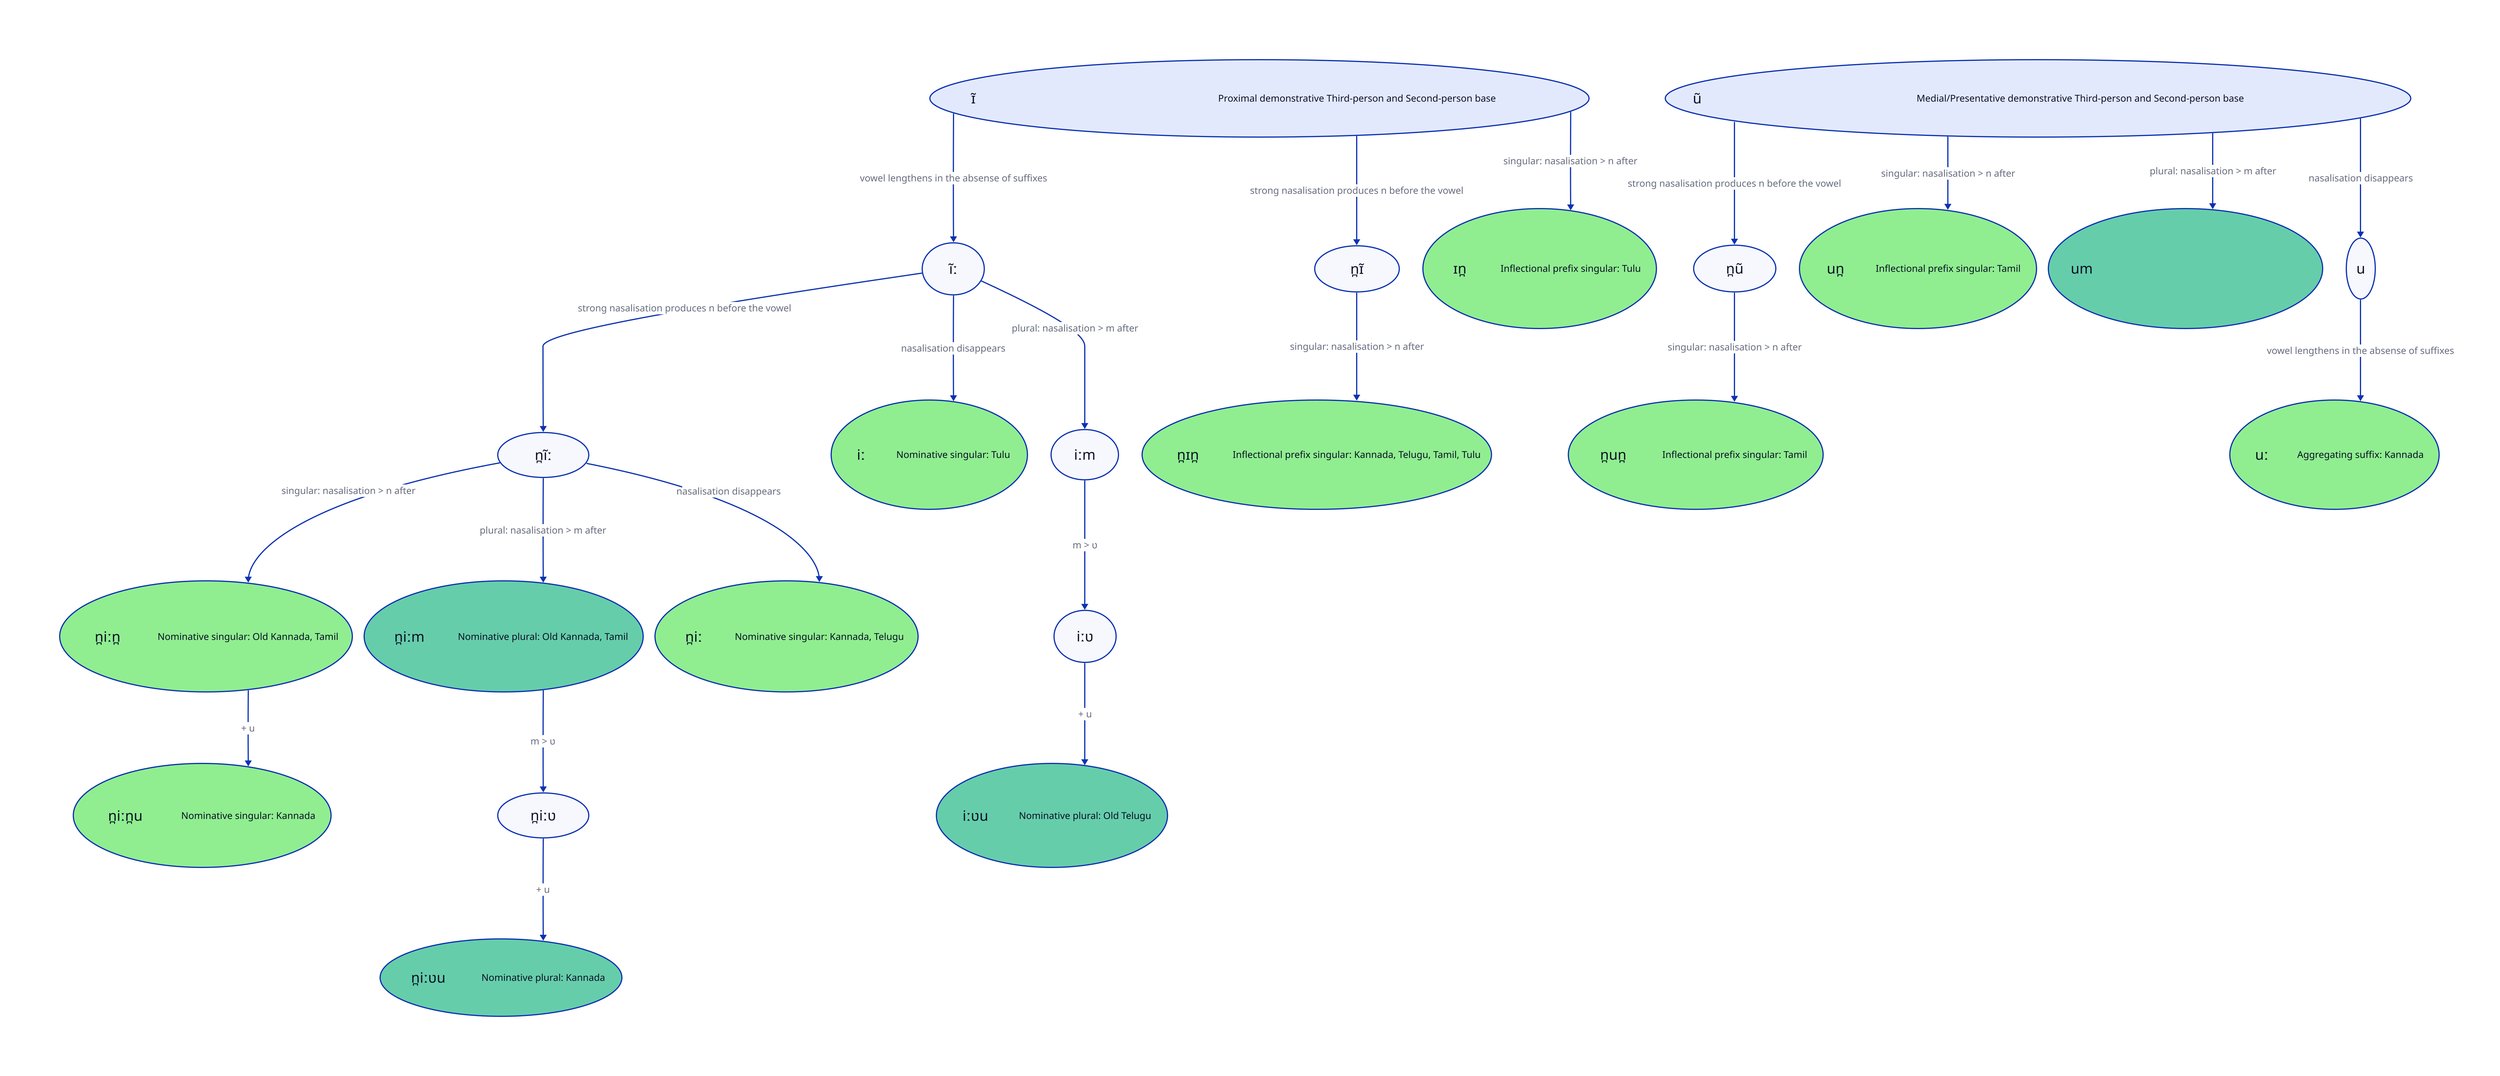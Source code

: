 # ! d2 second-person-all-ipa.d2 ../png/second-person-all-ipa.png

direction: down

classes {
  text: {shape: text}
  bold: {
    shape: text
    style: {
      bold: true
      font-size: 24
    }
  }
  node: {
    shape: oval
    style: {
      bold: true
      font-size: 24
    }
  }
  highlight: {
    shape: oval
    style: { fill: lightgreen }
    label: ""
  }
  plhighlight: {
    shape: oval
    style: { fill: mediumaquamarine }
    label: ""
  }
  nv: { label: "strong nasalisation produces n before the vowel" }
  vn: { label: "singular: nasalisation > n after" }
  vm: { label: "plural: nasalisation > m after" }
  mv: { label: "m > ʋ"}
  u: { label: "+ u"}
  ŭ: { label: "+ ɯ"}
  v0: {label: "nasalisation disappears"}
}

ಇಁ {
  class: node
  label: ""

  ಇಁ: ɪ̃ {class: bold}
  "Proximal demonstrative Third-person and Second-person base" {class: text}
}

ಈಁ: ĩː {
  class: node
  _.ಇಁ -> _.ಈಁ: "vowel lengthens in the absense of suffixes"
}

ನೀಁ: n̪ĩː {
  class: node
  _.ಈಁ -> _.ನೀಁ {class: nv}
}

ನೀನ್ {
  class: highlight
  ನೀನ್: n̪iːn̪ {class: bold}
  "Nominative singular: Old Kannada, Tamil" {class: text}
  _.ನೀಁ -> _.ನೀನ್ {class: vn}
}

ನೀನು {
  class: highlight
  ನೀನು: n̪iːn̪u {class: bold}
  "Nominative singular: Kannada" {class: text}
  _.ನೀನ್ -> _.ನೀನು {class: u}
}

ನೀಮ್ {
  class: plhighlight
 ನೀಮ್: n̪iːm {class: bold}
  "Nominative plural: Old Kannada, Tamil" {class: text}
  _.ನೀಁ -> _.ನೀಮ್ {class: vm}
}

ನೀವ್: n̪iːʋ {
  class: node
  _.ನೀಮ್ -> _.ನೀವ್ {class: mv}
}

ನೀವು {
  class: plhighlight
  ನೀವು: n̪iːʋu {class: bold}
  "Nominative plural: Kannada" {class: text}
  _.ನೀವ್ -> _.ನೀವು {class: u}
}

ನೀ {
  class: highlight
  ನೀ: n̪iː {class: bold}
  "Nominative singular: Kannada, Telugu" {class: text}
  _.ನೀಁ -> _.ನೀ {class: v0}
}

ಈ {
  class: highlight
  ಈ: iː {class: bold}
  "Nominative singular: Tulu" {class: text}
  _.ಈಁ -> _.ಈ {class: v0}
}

ಈಮ್: iːm {
  class: node
  _.ಈಁ -> _.ಈಮ್ {class: vm}
}

ಈವ್: iːʋ {
  class: node
  _.ಈಮ್ -> _.ಈವ್ {class: mv}
}

ಈವು {
  class: plhighlight
  ಈವು: iːʋu {class: bold}
  "Nominative plural: Old Telugu" {class: text}
  _.ಈವ್ -> _.ಈವು {class: u}
}

ನಿಁ: n̪ɪ̃ {
  class: node
  _.ಇಁ -> _.ನಿಁ {class: nv}
}

ನಿನ್ {
  class: highlight
  ನಿನ್: n̪ɪn̪ {class: bold}
  "Inflectional prefix singular: Kannada, Telugu, Tamil, Tulu" {class: text}
  _.ನಿಁ -> _.ನಿನ್ {class: vn}
}

ಇನ್ {
  class: highlight
  ಇನ್: ɪn̪ {class: bold}
  "Inflectional prefix singular: Tulu" {class: text}
  _.ಇಁ -> _.ಇನ್ {class: vn}
}

ಉಁ {
  class: node
  label: ""

  ಉಁ: ũ {class: bold}
  "Medial/Presentative demonstrative Third-person and Second-person base" {class: text}
}


ನುಁ: n̪ũ {
  class: node
  _.ಉಁ -> _.ನುಁ {class: nv}
}

ನುನ್ {
  class: highlight
  ನುನ್: n̪un̪ {class: bold}
  "Inflectional prefix singular: Tamil" {class: text}
  _.ನುಁ -> _.ನುನ್ {class: vn}
}

ಉನ್ {
  class: highlight
  ಉನ್: un̪ {class: bold}
  "Inflectional prefix singular: Tamil" {class: text}
  _.ಉಁ -> _.ಉನ್ {class: vn}
}

ಉಮ್ {
  class: plhighlight
  ಉಮ್: um {class: bold}
  a: |`
    - Inflectional prefix plural: Tamil
    - Aggregating suffix: Old Kannada, Tamil
  `| {class: text}
  _.ಉಁ -> _.ಉಮ್ {class: vm}
}

ಉ: u {
  class: node
  _.ಉಁ -> _.ಉ {class: v0}
}

ಊ {
  class: highlight
  ಊ: uː {class: bold}
  "Aggregating suffix: Kannada" {class: text}
  _.ಉ -> _.ಊ: "vowel lengthens in the absense of suffixes"
}
